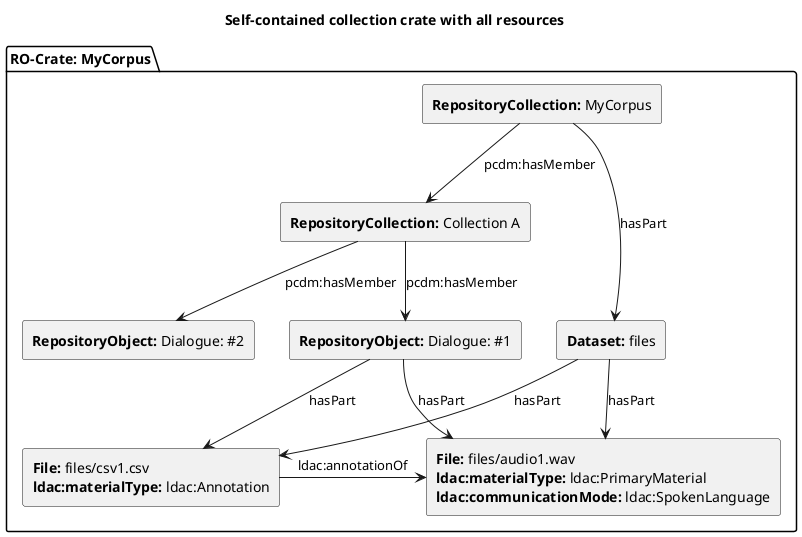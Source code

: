 
@startuml
title: Self-contained collection crate with all resources
package "RO-Crate: MyCorpus" {
   rectangle "<b>RepositoryCollection:</b> MyCorpus" as cc {

   }
   rectangle "<b>RepositoryObject:</b> Dialogue: #1" as o1 {

   }
   rectangle "<b>RepositoryObject:</b> Dialogue: #2" as o2 {

   }
   rectangle "<b>File:</b> files/audio1.wav\n<b>ldac:materialType:</b> ldac:PrimaryMaterial\n<b>ldac:communicationMode:</b> ldac:SpokenLanguage" as a1
   rectangle "<b>File:</b> files/csv1.csv\n<b>ldac:materialType:</b> ldac:Annotation" as csv1
   rectangle "<b>Dataset:</b> files" as files

  csv1 -> a1: ldac:annotationOf

   rectangle "<b>RepositoryCollection:</b> Collection A" as c2 {

   }


   
   cc -down-> c2 : pcdm:hasMember

   c2 -down-> o1 : pcdm:hasMember
   c2 -down-> o2 : pcdm:hasMember

   o1 -down-> a1 : hasPart
   o1 -down-> csv1 : hasPart


   cc -down-> files : hasPart
   files -down-> csv1 : hasPart
   files -down-> a1 : hasPart


}

@enduml
